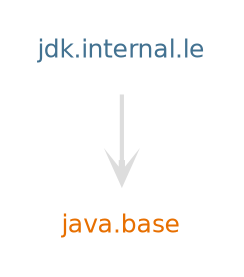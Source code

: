 digraph "jdk.internal.le" {
  nodesep=.5;
  ranksep=0.600000;
  pencolor=transparent;
  node [shape=plaintext, fontcolor="#000000", fontname="DejaVuSans", fontsize=12, margin=".2,.2"];
  edge [penwidth=2, color="#999999", arrowhead=open, arrowsize=1];
  subgraph se {
  "java.base" [fontcolor="#e76f00", group=java];
  }
  subgraph jdk {
  "jdk.internal.le" [fontcolor="#437291", group=jdk];
  }
  "jdk.internal.le" -> "java.base" [color="#dddddd"];
}
